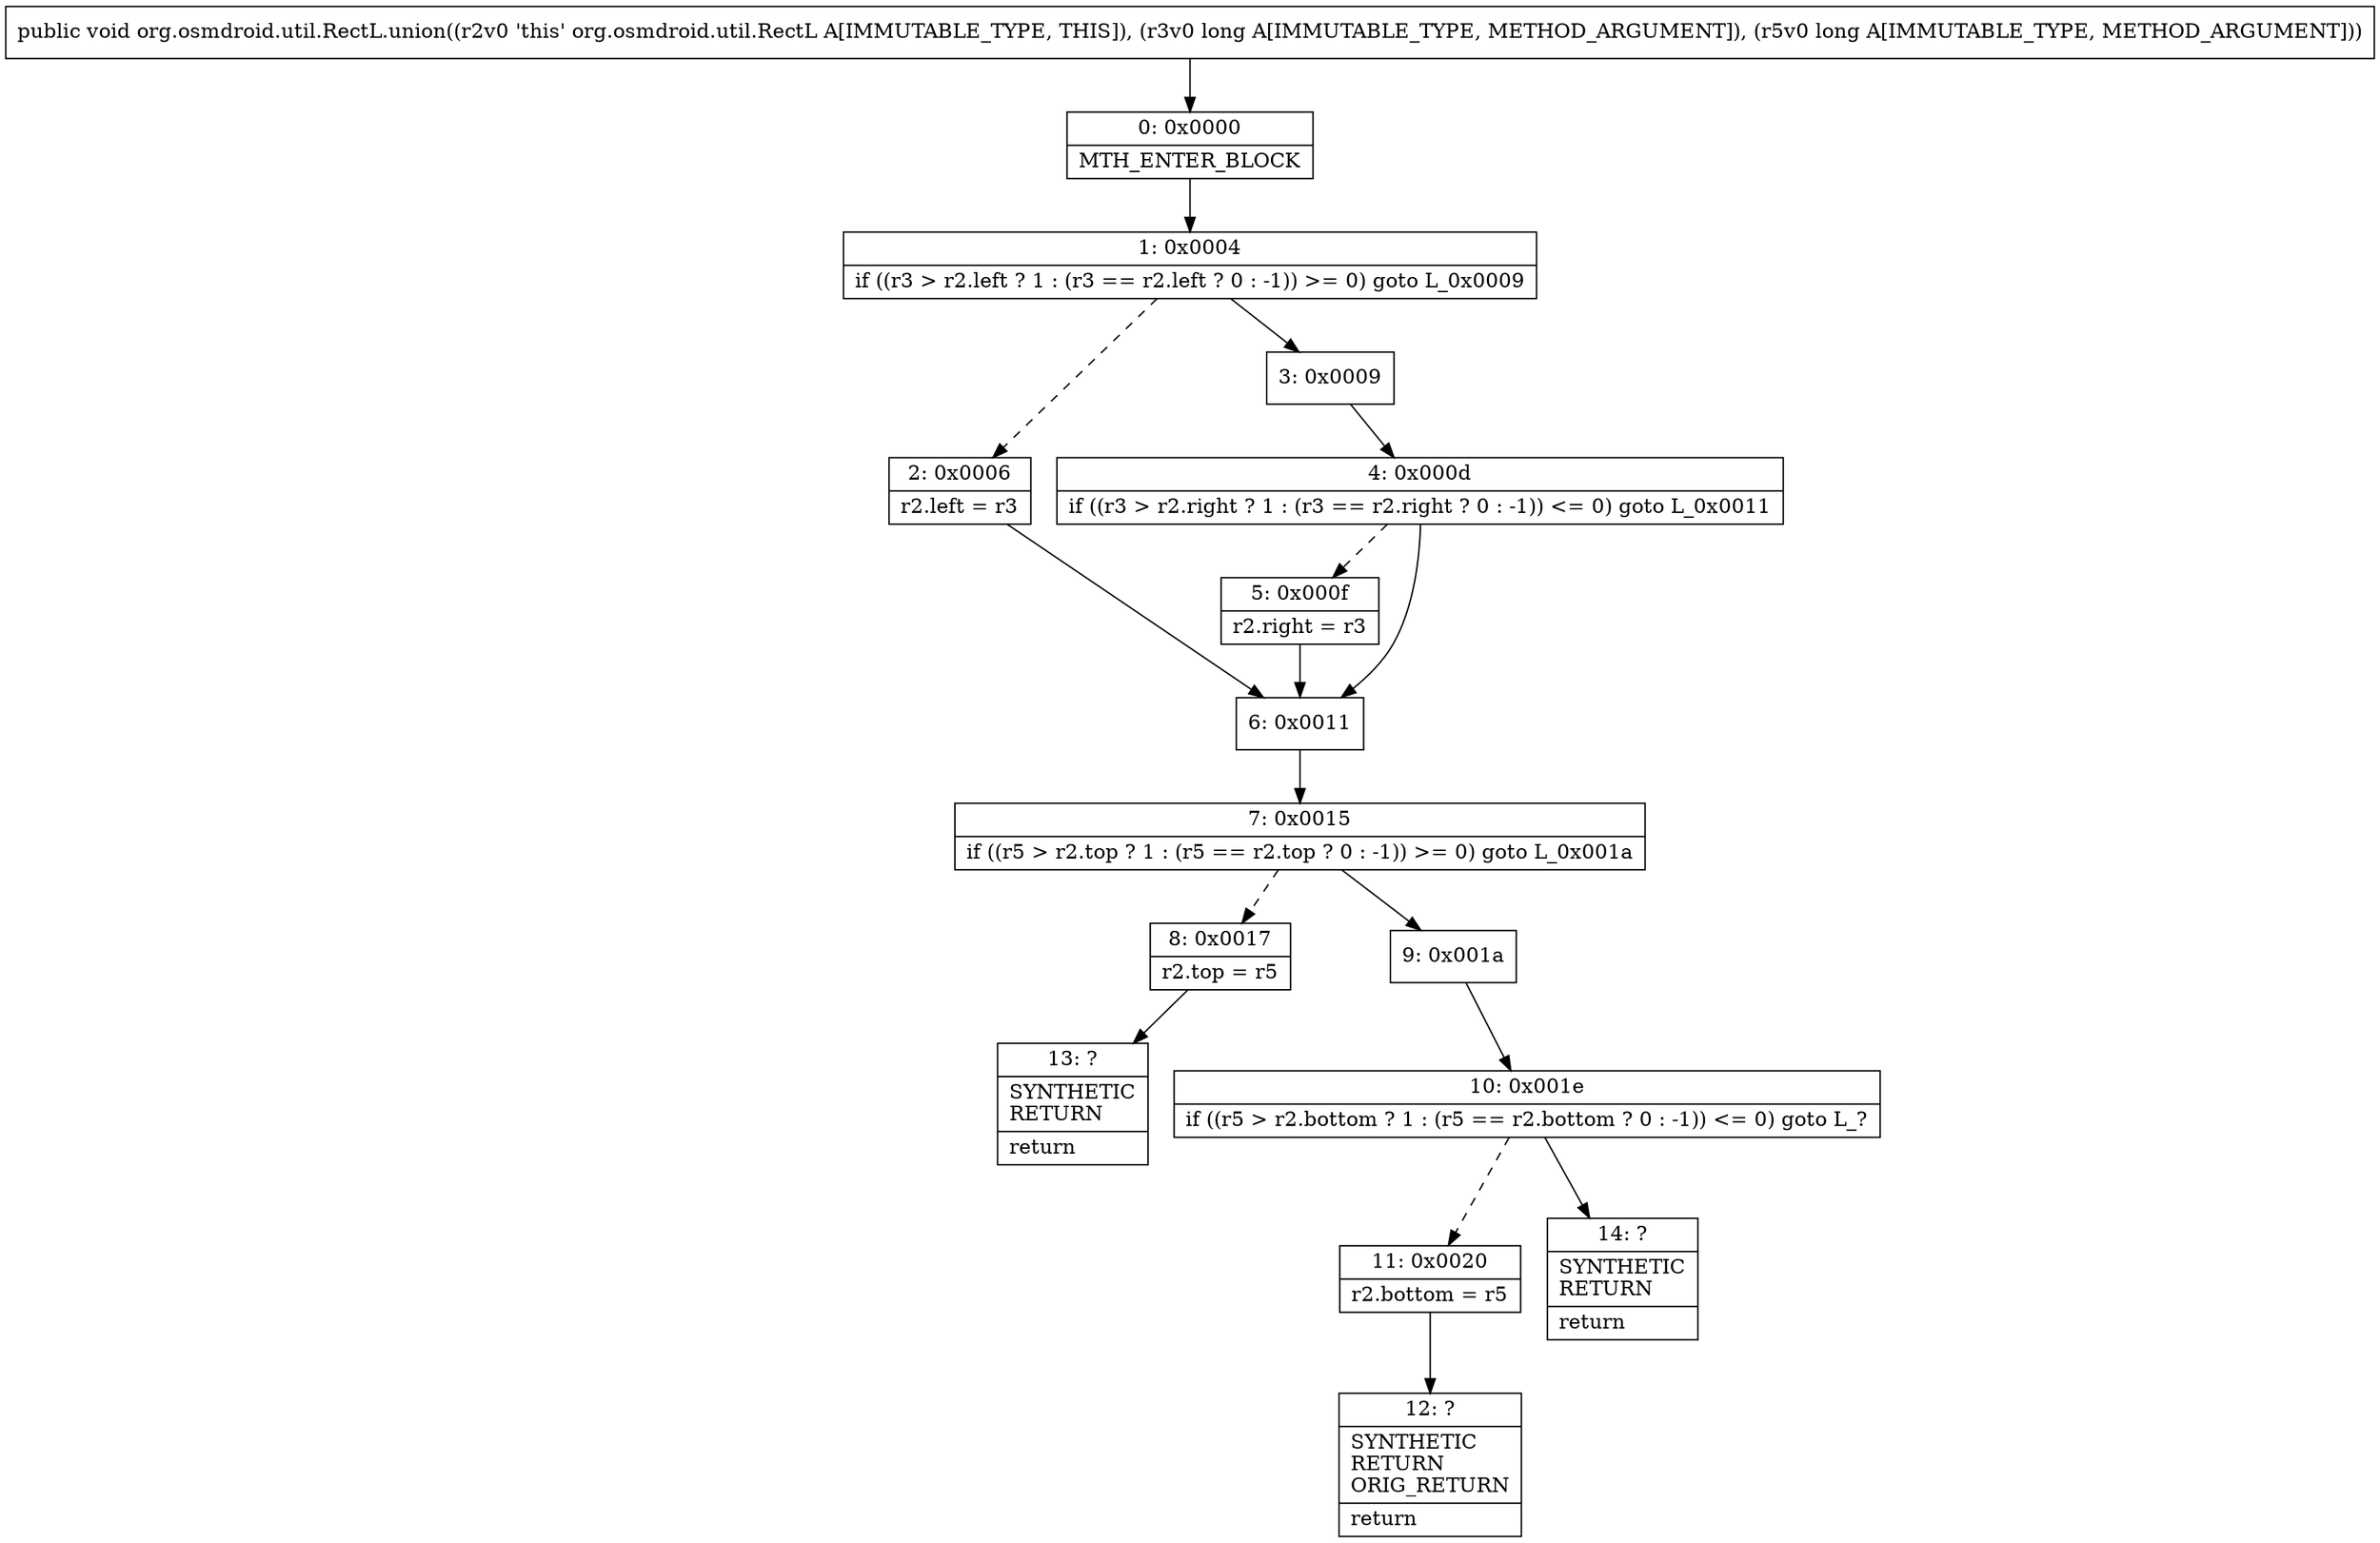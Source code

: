 digraph "CFG fororg.osmdroid.util.RectL.union(JJ)V" {
Node_0 [shape=record,label="{0\:\ 0x0000|MTH_ENTER_BLOCK\l}"];
Node_1 [shape=record,label="{1\:\ 0x0004|if ((r3 \> r2.left ? 1 : (r3 == r2.left ? 0 : \-1)) \>= 0) goto L_0x0009\l}"];
Node_2 [shape=record,label="{2\:\ 0x0006|r2.left = r3\l}"];
Node_3 [shape=record,label="{3\:\ 0x0009}"];
Node_4 [shape=record,label="{4\:\ 0x000d|if ((r3 \> r2.right ? 1 : (r3 == r2.right ? 0 : \-1)) \<= 0) goto L_0x0011\l}"];
Node_5 [shape=record,label="{5\:\ 0x000f|r2.right = r3\l}"];
Node_6 [shape=record,label="{6\:\ 0x0011}"];
Node_7 [shape=record,label="{7\:\ 0x0015|if ((r5 \> r2.top ? 1 : (r5 == r2.top ? 0 : \-1)) \>= 0) goto L_0x001a\l}"];
Node_8 [shape=record,label="{8\:\ 0x0017|r2.top = r5\l}"];
Node_9 [shape=record,label="{9\:\ 0x001a}"];
Node_10 [shape=record,label="{10\:\ 0x001e|if ((r5 \> r2.bottom ? 1 : (r5 == r2.bottom ? 0 : \-1)) \<= 0) goto L_?\l}"];
Node_11 [shape=record,label="{11\:\ 0x0020|r2.bottom = r5\l}"];
Node_12 [shape=record,label="{12\:\ ?|SYNTHETIC\lRETURN\lORIG_RETURN\l|return\l}"];
Node_13 [shape=record,label="{13\:\ ?|SYNTHETIC\lRETURN\l|return\l}"];
Node_14 [shape=record,label="{14\:\ ?|SYNTHETIC\lRETURN\l|return\l}"];
MethodNode[shape=record,label="{public void org.osmdroid.util.RectL.union((r2v0 'this' org.osmdroid.util.RectL A[IMMUTABLE_TYPE, THIS]), (r3v0 long A[IMMUTABLE_TYPE, METHOD_ARGUMENT]), (r5v0 long A[IMMUTABLE_TYPE, METHOD_ARGUMENT])) }"];
MethodNode -> Node_0;
Node_0 -> Node_1;
Node_1 -> Node_2[style=dashed];
Node_1 -> Node_3;
Node_2 -> Node_6;
Node_3 -> Node_4;
Node_4 -> Node_5[style=dashed];
Node_4 -> Node_6;
Node_5 -> Node_6;
Node_6 -> Node_7;
Node_7 -> Node_8[style=dashed];
Node_7 -> Node_9;
Node_8 -> Node_13;
Node_9 -> Node_10;
Node_10 -> Node_11[style=dashed];
Node_10 -> Node_14;
Node_11 -> Node_12;
}

